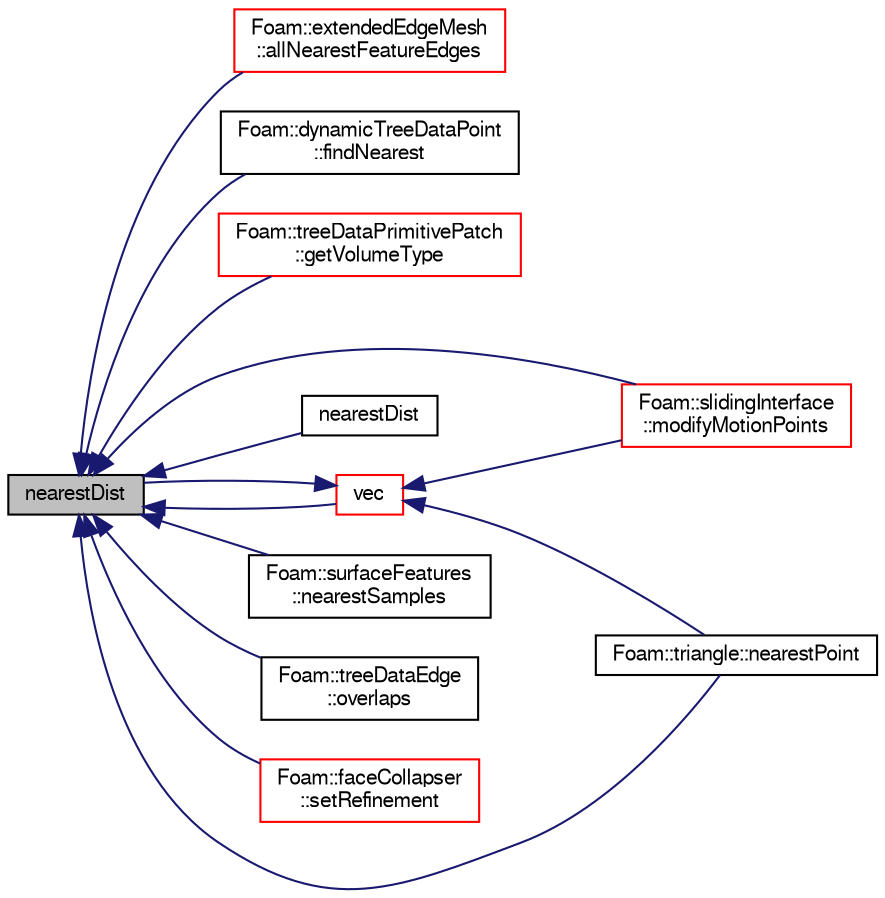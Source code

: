 digraph "nearestDist"
{
  bgcolor="transparent";
  edge [fontname="FreeSans",fontsize="10",labelfontname="FreeSans",labelfontsize="10"];
  node [fontname="FreeSans",fontsize="10",shape=record];
  rankdir="LR";
  Node63 [label="nearestDist",height=0.2,width=0.4,color="black", fillcolor="grey75", style="filled", fontcolor="black"];
  Node63 -> Node64 [dir="back",color="midnightblue",fontsize="10",style="solid",fontname="FreeSans"];
  Node64 [label="Foam::extendedEdgeMesh\l::allNearestFeatureEdges",height=0.2,width=0.4,color="red",URL="$a21786.html#ad565473714b81c35a16d8bf059101ea7",tooltip="Find all the feature edges within searchDistSqr of sample. "];
  Node63 -> Node68 [dir="back",color="midnightblue",fontsize="10",style="solid",fontname="FreeSans"];
  Node68 [label="Foam::dynamicTreeDataPoint\l::findNearest",height=0.2,width=0.4,color="black",URL="$a25618.html#af7a3b15afb6062a7aa695045a2757e3d",tooltip="Calculates nearest (to line) point in shape. "];
  Node63 -> Node69 [dir="back",color="midnightblue",fontsize="10",style="solid",fontname="FreeSans"];
  Node69 [label="Foam::treeDataPrimitivePatch\l::getVolumeType",height=0.2,width=0.4,color="red",URL="$a25066.html#a15235ed1771e8b8e1000ec7d5f0410a3",tooltip="Get type (inside,outside,mixed,unknown) of point w.r.t. surface. "];
  Node63 -> Node76 [dir="back",color="midnightblue",fontsize="10",style="solid",fontname="FreeSans"];
  Node76 [label="Foam::slidingInterface\l::modifyMotionPoints",height=0.2,width=0.4,color="red",URL="$a21750.html#ac05c3f18da75b17c4b6c13757cacbff1",tooltip="Modify motion points to comply with the topological change. "];
  Node63 -> Node78 [dir="back",color="midnightblue",fontsize="10",style="solid",fontname="FreeSans"];
  Node78 [label="nearestDist",height=0.2,width=0.4,color="black",URL="$a27550.html#a946d25c431b2db77bcc7c5e09e60fc87"];
  Node63 -> Node79 [dir="back",color="midnightblue",fontsize="10",style="solid",fontname="FreeSans"];
  Node79 [label="Foam::triangle::nearestPoint",height=0.2,width=0.4,color="black",URL="$a27606.html#a924af2d5d36e8b4adaef88840b829cce",tooltip="Return nearest point to line on triangle. Returns hit if. "];
  Node63 -> Node80 [dir="back",color="midnightblue",fontsize="10",style="solid",fontname="FreeSans"];
  Node80 [label="Foam::surfaceFeatures\l::nearestSamples",height=0.2,width=0.4,color="black",URL="$a25510.html#a8caf9c07d207027d6fe70f84175fa0af",tooltip="Find nearest sample for regularly sampled points along. "];
  Node63 -> Node81 [dir="back",color="midnightblue",fontsize="10",style="solid",fontname="FreeSans"];
  Node81 [label="Foam::treeDataEdge\l::overlaps",height=0.2,width=0.4,color="black",URL="$a25030.html#a6136878d0b7e3e2b1bec143ef3a65a61",tooltip="Does (bb of) shape at index overlap bb. "];
  Node63 -> Node82 [dir="back",color="midnightblue",fontsize="10",style="solid",fontname="FreeSans"];
  Node82 [label="Foam::faceCollapser\l::setRefinement",height=0.2,width=0.4,color="red",URL="$a21646.html#a4eb4757ecb940ebe87d1e45559d1bad1",tooltip="Collapse faces along endpoints. Play commands into. "];
  Node63 -> Node84 [dir="back",color="midnightblue",fontsize="10",style="solid",fontname="FreeSans"];
  Node84 [label="vec",height=0.2,width=0.4,color="red",URL="$a27550.html#afe9e9ee7500f86e7b1f4c3eac87972c8",tooltip="Return start-end vector. "];
  Node84 -> Node76 [dir="back",color="midnightblue",fontsize="10",style="solid",fontname="FreeSans"];
  Node84 -> Node63 [dir="back",color="midnightblue",fontsize="10",style="solid",fontname="FreeSans"];
  Node84 -> Node79 [dir="back",color="midnightblue",fontsize="10",style="solid",fontname="FreeSans"];
}
